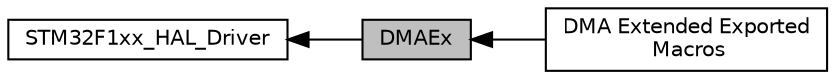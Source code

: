 digraph "DMAEx"
{
  edge [fontname="Helvetica",fontsize="10",labelfontname="Helvetica",labelfontsize="10"];
  node [fontname="Helvetica",fontsize="10",shape=box];
  rankdir=LR;
  Node2 [label="STM32F1xx_HAL_Driver",height=0.2,width=0.4,color="black", fillcolor="white", style="filled",URL="$group___s_t_m32_f1xx___h_a_l___driver.html",tooltip=" "];
  Node3 [label="DMA Extended Exported\l Macros",height=0.2,width=0.4,color="black", fillcolor="white", style="filled",URL="$group___d_m_a_ex___exported___macros.html",tooltip=" "];
  Node1 [label="DMAEx",height=0.2,width=0.4,color="black", fillcolor="grey75", style="filled", fontcolor="black",tooltip=" "];
  Node2->Node1 [shape=plaintext, dir="back", style="solid"];
  Node1->Node3 [shape=plaintext, dir="back", style="solid"];
}
